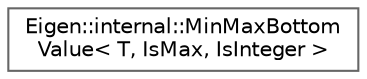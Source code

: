 digraph "类继承关系图"
{
 // LATEX_PDF_SIZE
  bgcolor="transparent";
  edge [fontname=Helvetica,fontsize=10,labelfontname=Helvetica,labelfontsize=10];
  node [fontname=Helvetica,fontsize=10,shape=box,height=0.2,width=0.4];
  rankdir="LR";
  Node0 [id="Node000000",label="Eigen::internal::MinMaxBottom\lValue\< T, IsMax, IsInteger \>",height=0.2,width=0.4,color="grey40", fillcolor="white", style="filled",URL="$struct_eigen_1_1internal_1_1_min_max_bottom_value.html",tooltip=" "];
}
